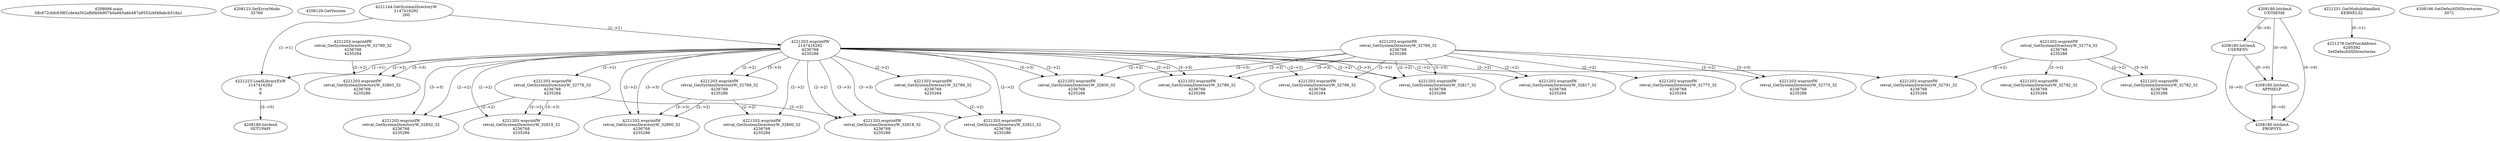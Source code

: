 // Global SCDG with merge call
digraph {
	0 [label="4208088.main
08c672cbfc638f1cde4a502afb6b0b907b0a665a6b487a9552cbf48abcb516a1"]
	1 [label="4208123.SetErrorMode
32769"]
	2 [label="4208129.GetVersion
"]
	3 [label="4221144.GetSystemDirectoryW
2147416292
260"]
	4 [label="4221203.wsprintfW
2147416292
4236768
4235286"]
	3 -> 4 [label="(1-->1)"]
	5 [label="4221223.LoadLibraryExW
2147416292
0
8"]
	3 -> 5 [label="(1-->1)"]
	4 -> 5 [label="(1-->1)"]
	6 [label="4208180.lstrlenA
UXTHEME"]
	7 [label="4208180.lstrlenA
USERENV"]
	6 -> 7 [label="(0-->0)"]
	8 [label="4221203.wsprintfW
retval_GetSystemDirectoryW_32789_32
4236768
4235284"]
	4 -> 8 [label="(2-->2)"]
	9 [label="4208180.lstrlenA
SETUPAPI"]
	5 -> 9 [label="(3-->0)"]
	10 [label="4221203.wsprintfW
retval_GetSystemDirectoryW_32769_32
4236768
4235284"]
	11 [label="4221251.GetModuleHandleA
KERNEL32"]
	12 [label="4221278.GetProcAddress
6295592
SetDefaultDllDirectories"]
	11 -> 12 [label="(0-->1)"]
	13 [label="4208166.SetDefaultDllDirectories
3072"]
	14 [label="4221203.wsprintfW
retval_GetSystemDirectoryW_32769_32
4236768
4235286"]
	15 [label="4208180.lstrlenA
APPHELP"]
	6 -> 15 [label="(0-->0)"]
	7 -> 15 [label="(0-->0)"]
	16 [label="4221203.wsprintfW
retval_GetSystemDirectoryW_32776_32
4236768
4235284"]
	4 -> 16 [label="(2-->2)"]
	17 [label="4221203.wsprintfW
retval_GetSystemDirectoryW_32774_32
4236768
4235286"]
	18 [label="4221203.wsprintfW
retval_GetSystemDirectoryW_32782_32
4236768
4235286"]
	17 -> 18 [label="(2-->2)"]
	17 -> 18 [label="(3-->3)"]
	19 [label="4221203.wsprintfW
retval_GetSystemDirectoryW_32775_32
4236768
4235286"]
	14 -> 19 [label="(2-->2)"]
	14 -> 19 [label="(3-->3)"]
	20 [label="4221203.wsprintfW
retval_GetSystemDirectoryW_32788_32
4236768
4235286"]
	4 -> 20 [label="(2-->2)"]
	14 -> 20 [label="(2-->2)"]
	4 -> 20 [label="(3-->3)"]
	14 -> 20 [label="(3-->3)"]
	21 [label="4221203.wsprintfW
retval_GetSystemDirectoryW_32775_32
4236768
4235284"]
	14 -> 21 [label="(2-->2)"]
	22 [label="4221203.wsprintfW
retval_GetSystemDirectoryW_32788_32
4236768
4235284"]
	4 -> 22 [label="(2-->2)"]
	14 -> 22 [label="(2-->2)"]
	23 [label="4221203.wsprintfW
retval_GetSystemDirectoryW_32791_32
4236768
4235284"]
	4 -> 23 [label="(2-->2)"]
	17 -> 23 [label="(2-->2)"]
	24 [label="4221203.wsprintfW
retval_GetSystemDirectoryW_32789_32
4236768
4235286"]
	4 -> 24 [label="(2-->2)"]
	4 -> 24 [label="(3-->3)"]
	25 [label="4221203.wsprintfW
retval_GetSystemDirectoryW_32800_32
4236768
4235286"]
	4 -> 25 [label="(2-->2)"]
	24 -> 25 [label="(2-->2)"]
	4 -> 25 [label="(3-->3)"]
	24 -> 25 [label="(3-->3)"]
	26 [label="4221203.wsprintfW
retval_GetSystemDirectoryW_32817_32
4236768
4235286"]
	4 -> 26 [label="(2-->2)"]
	14 -> 26 [label="(2-->2)"]
	4 -> 26 [label="(3-->3)"]
	14 -> 26 [label="(3-->3)"]
	27 [label="4221203.wsprintfW
retval_GetSystemDirectoryW_32819_32
4236768
4235286"]
	4 -> 27 [label="(2-->2)"]
	16 -> 27 [label="(2-->2)"]
	4 -> 27 [label="(3-->3)"]
	28 [label="4221203.wsprintfW
retval_GetSystemDirectoryW_32821_32
4236768
4235286"]
	4 -> 28 [label="(2-->2)"]
	8 -> 28 [label="(2-->2)"]
	4 -> 28 [label="(3-->3)"]
	29 [label="4221203.wsprintfW
retval_GetSystemDirectoryW_32803_32
4236768
4235286"]
	4 -> 29 [label="(2-->2)"]
	10 -> 29 [label="(2-->2)"]
	4 -> 29 [label="(3-->3)"]
	30 [label="4221203.wsprintfW
retval_GetSystemDirectoryW_32782_32
4236768
4235284"]
	17 -> 30 [label="(2-->2)"]
	31 [label="4221203.wsprintfW
retval_GetSystemDirectoryW_32800_32
4236768
4235284"]
	4 -> 31 [label="(2-->2)"]
	24 -> 31 [label="(2-->2)"]
	32 [label="4221203.wsprintfW
retval_GetSystemDirectoryW_32817_32
4236768
4235284"]
	4 -> 32 [label="(2-->2)"]
	14 -> 32 [label="(2-->2)"]
	33 [label="4221203.wsprintfW
retval_GetSystemDirectoryW_32819_32
4236768
4235284"]
	4 -> 33 [label="(2-->2)"]
	16 -> 33 [label="(2-->2)"]
	16 -> 33 [label="(3-->3)"]
	34 [label="4221203.wsprintfW
retval_GetSystemDirectoryW_32830_32
4236768
4235286"]
	4 -> 34 [label="(2-->2)"]
	14 -> 34 [label="(2-->2)"]
	4 -> 34 [label="(3-->3)"]
	14 -> 34 [label="(3-->3)"]
	35 [label="4208180.lstrlenA
PROPSYS"]
	6 -> 35 [label="(0-->0)"]
	7 -> 35 [label="(0-->0)"]
	15 -> 35 [label="(0-->0)"]
	36 [label="4221203.wsprintfW
retval_GetSystemDirectoryW_32832_32
4236768
4235286"]
	4 -> 36 [label="(2-->2)"]
	16 -> 36 [label="(2-->2)"]
	4 -> 36 [label="(3-->3)"]
}
